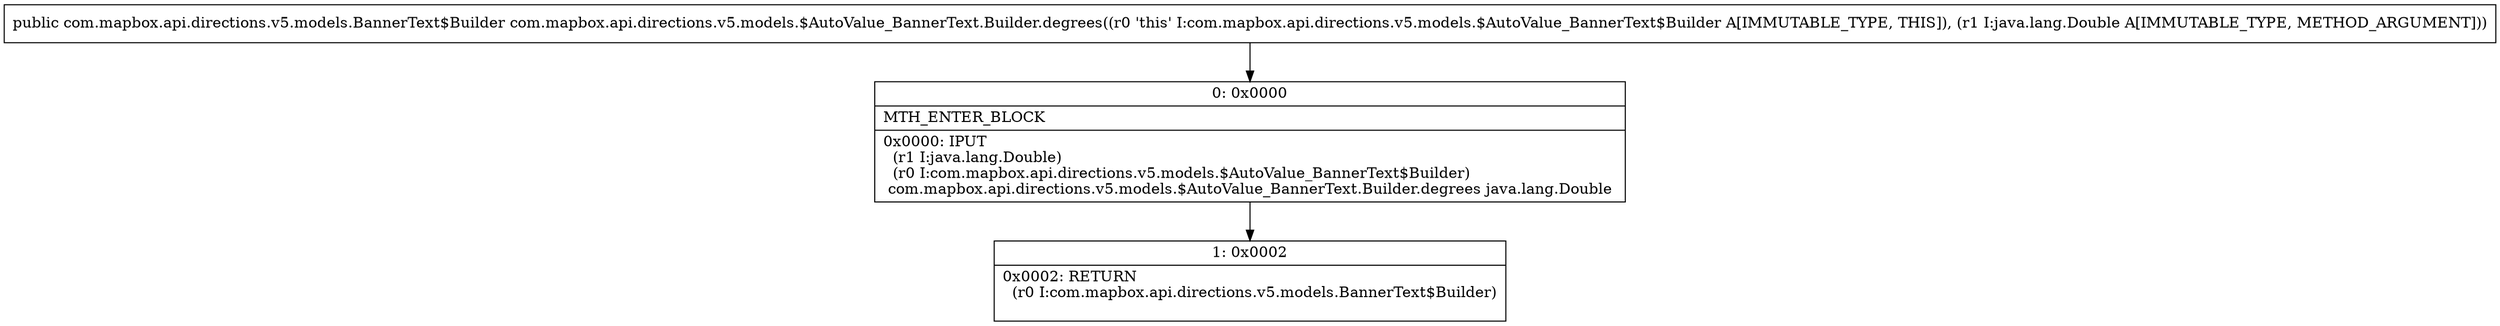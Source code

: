 digraph "CFG forcom.mapbox.api.directions.v5.models.$AutoValue_BannerText.Builder.degrees(Ljava\/lang\/Double;)Lcom\/mapbox\/api\/directions\/v5\/models\/BannerText$Builder;" {
Node_0 [shape=record,label="{0\:\ 0x0000|MTH_ENTER_BLOCK\l|0x0000: IPUT  \l  (r1 I:java.lang.Double)\l  (r0 I:com.mapbox.api.directions.v5.models.$AutoValue_BannerText$Builder)\l com.mapbox.api.directions.v5.models.$AutoValue_BannerText.Builder.degrees java.lang.Double \l}"];
Node_1 [shape=record,label="{1\:\ 0x0002|0x0002: RETURN  \l  (r0 I:com.mapbox.api.directions.v5.models.BannerText$Builder)\l \l}"];
MethodNode[shape=record,label="{public com.mapbox.api.directions.v5.models.BannerText$Builder com.mapbox.api.directions.v5.models.$AutoValue_BannerText.Builder.degrees((r0 'this' I:com.mapbox.api.directions.v5.models.$AutoValue_BannerText$Builder A[IMMUTABLE_TYPE, THIS]), (r1 I:java.lang.Double A[IMMUTABLE_TYPE, METHOD_ARGUMENT])) }"];
MethodNode -> Node_0;
Node_0 -> Node_1;
}

